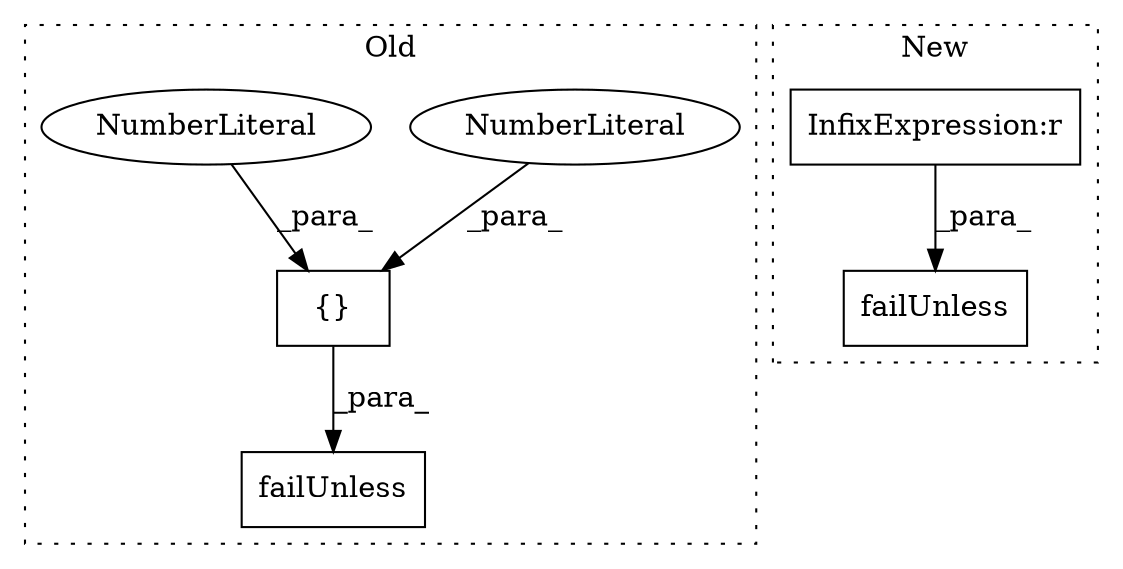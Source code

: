 digraph G {
subgraph cluster0 {
1 [label="{}" a="4" s="1542,1554" l="1,1" shape="box"];
3 [label="NumberLiteral" a="34" s="1545" l="1" shape="ellipse"];
4 [label="NumberLiteral" a="34" s="1547" l="1" shape="ellipse"];
6 [label="failUnless" a="32" s="1426,1555" l="11,1" shape="box"];
label = "Old";
style="dotted";
}
subgraph cluster1 {
2 [label="failUnless" a="32" s="1775,1839" l="11,1" shape="box"];
5 [label="InfixExpression:r" a="27" s="1817" l="4" shape="box"];
label = "New";
style="dotted";
}
1 -> 6 [label="_para_"];
3 -> 1 [label="_para_"];
4 -> 1 [label="_para_"];
5 -> 2 [label="_para_"];
}
